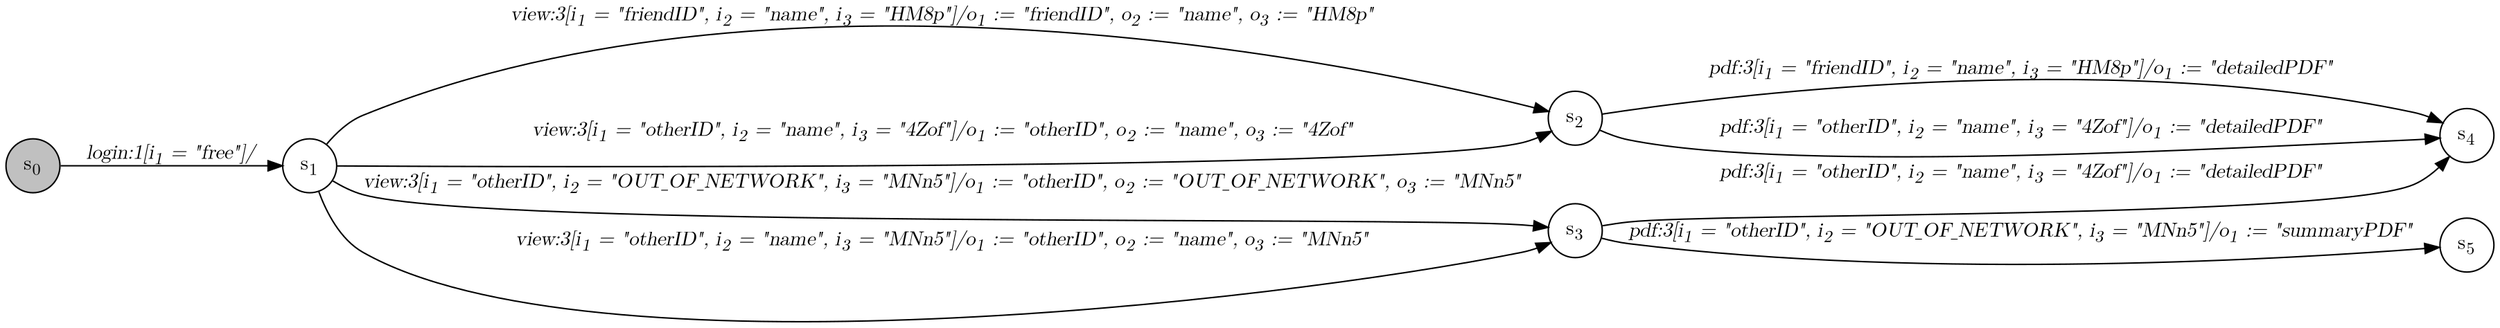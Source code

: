 digraph LinkedInLTL{
   graph [rankdir="LR", fontname="Latin Modern Math"];
   node [color="black", fillcolor="white", shape="circle", style="filled", fontname="Latin Modern Math"];
   edge [fontname="Latin Modern Math"];

   s0[fillcolor="gray", label=<s<sub>0</sub>>];
   s1[label=<s<sub>1</sub>>];
   s2[label=<s<sub>2</sub>>];
   s3[label=<s<sub>3</sub>>];
   s4[label=<s<sub>4</sub>>];
   s5[label=<s<sub>5</sub>>];

   s0->s1[label=<<i>login:1&#91;i<sub>1</sub> = "free"&#93;/</i>>];
   s1->s2[label=<<i>view:3&#91;i<sub>1</sub> = "friendID", i<sub>2</sub> = "name", i<sub>3</sub> = "HM8p"&#93;/o<sub>1</sub> := "friendID", o<sub>2</sub> := "name", o<sub>3</sub> := "HM8p"</i>>];
   s1->s2[label=<<i>view:3&#91;i<sub>1</sub> = "otherID", i<sub>2</sub> = "name", i<sub>3</sub> = "4Zof"&#93;/o<sub>1</sub> := "otherID", o<sub>2</sub> := "name", o<sub>3</sub> := "4Zof"</i>>];
   s1->s3[label=<<i>view:3&#91;i<sub>1</sub> = "otherID", i<sub>2</sub> = "OUT_OF_NETWORK", i<sub>3</sub> = "MNn5"&#93;/o<sub>1</sub> := "otherID", o<sub>2</sub> := "OUT_OF_NETWORK", o<sub>3</sub> := "MNn5"</i>>];
   s1->s3[label=<<i>view:3&#91;i<sub>1</sub> = "otherID", i<sub>2</sub> = "name", i<sub>3</sub> = "MNn5"&#93;/o<sub>1</sub> := "otherID", o<sub>2</sub> := "name", o<sub>3</sub> := "MNn5"</i>>];
   s2->s4[label=<<i>pdf:3&#91;i<sub>1</sub> = "friendID", i<sub>2</sub> = "name", i<sub>3</sub> = "HM8p"&#93;/o<sub>1</sub> := "detailedPDF"</i>>];
   s3->s4[label=<<i>pdf:3&#91;i<sub>1</sub> = "otherID", i<sub>2</sub> = "name", i<sub>3</sub> = "4Zof"&#93;/o<sub>1</sub> := "detailedPDF"</i>>];
   s2->s4[label=<<i>pdf:3&#91;i<sub>1</sub> = "otherID", i<sub>2</sub> = "name", i<sub>3</sub> = "4Zof"&#93;/o<sub>1</sub> := "detailedPDF"</i>>];
   s3->s5[label=<<i>pdf:3&#91;i<sub>1</sub> = "otherID", i<sub>2</sub> = "OUT_OF_NETWORK", i<sub>3</sub> = "MNn5"&#93;/o<sub>1</sub> := "summaryPDF"</i>>];
}
